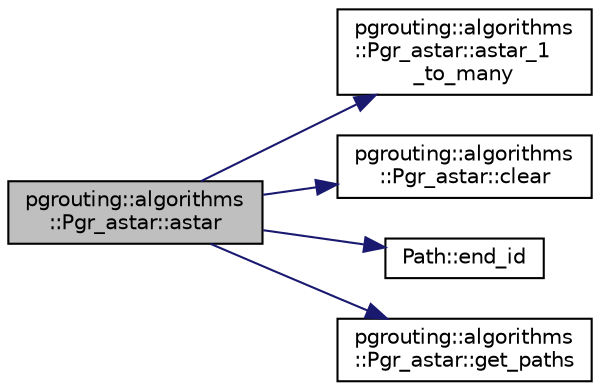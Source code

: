 digraph "pgrouting::algorithms::Pgr_astar::astar"
{
  edge [fontname="Helvetica",fontsize="10",labelfontname="Helvetica",labelfontsize="10"];
  node [fontname="Helvetica",fontsize="10",shape=record];
  rankdir="LR";
  Node7 [label="pgrouting::algorithms\l::Pgr_astar::astar",height=0.2,width=0.4,color="black", fillcolor="grey75", style="filled", fontcolor="black"];
  Node7 -> Node8 [color="midnightblue",fontsize="10",style="solid",fontname="Helvetica"];
  Node8 [label="pgrouting::algorithms\l::Pgr_astar::astar_1\l_to_many",height=0.2,width=0.4,color="black", fillcolor="white", style="filled",URL="$classpgrouting_1_1algorithms_1_1Pgr__astar.html#a76f171bc1f300a5682242449a61c455d",tooltip="Call to astar 1 source to many targets. "];
  Node7 -> Node9 [color="midnightblue",fontsize="10",style="solid",fontname="Helvetica"];
  Node9 [label="pgrouting::algorithms\l::Pgr_astar::clear",height=0.2,width=0.4,color="black", fillcolor="white", style="filled",URL="$classpgrouting_1_1algorithms_1_1Pgr__astar.html#afbf710a4c295a0befdd7c505303a713a"];
  Node7 -> Node10 [color="midnightblue",fontsize="10",style="solid",fontname="Helvetica"];
  Node10 [label="Path::end_id",height=0.2,width=0.4,color="black", fillcolor="white", style="filled",URL="$classPath.html#ad7eff4c127cba19f2052398089ac3b42"];
  Node7 -> Node11 [color="midnightblue",fontsize="10",style="solid",fontname="Helvetica"];
  Node11 [label="pgrouting::algorithms\l::Pgr_astar::get_paths",height=0.2,width=0.4,color="black", fillcolor="white", style="filled",URL="$classpgrouting_1_1algorithms_1_1Pgr__astar.html#a25640e114b393e16ef7aebf5b3851c58"];
}
